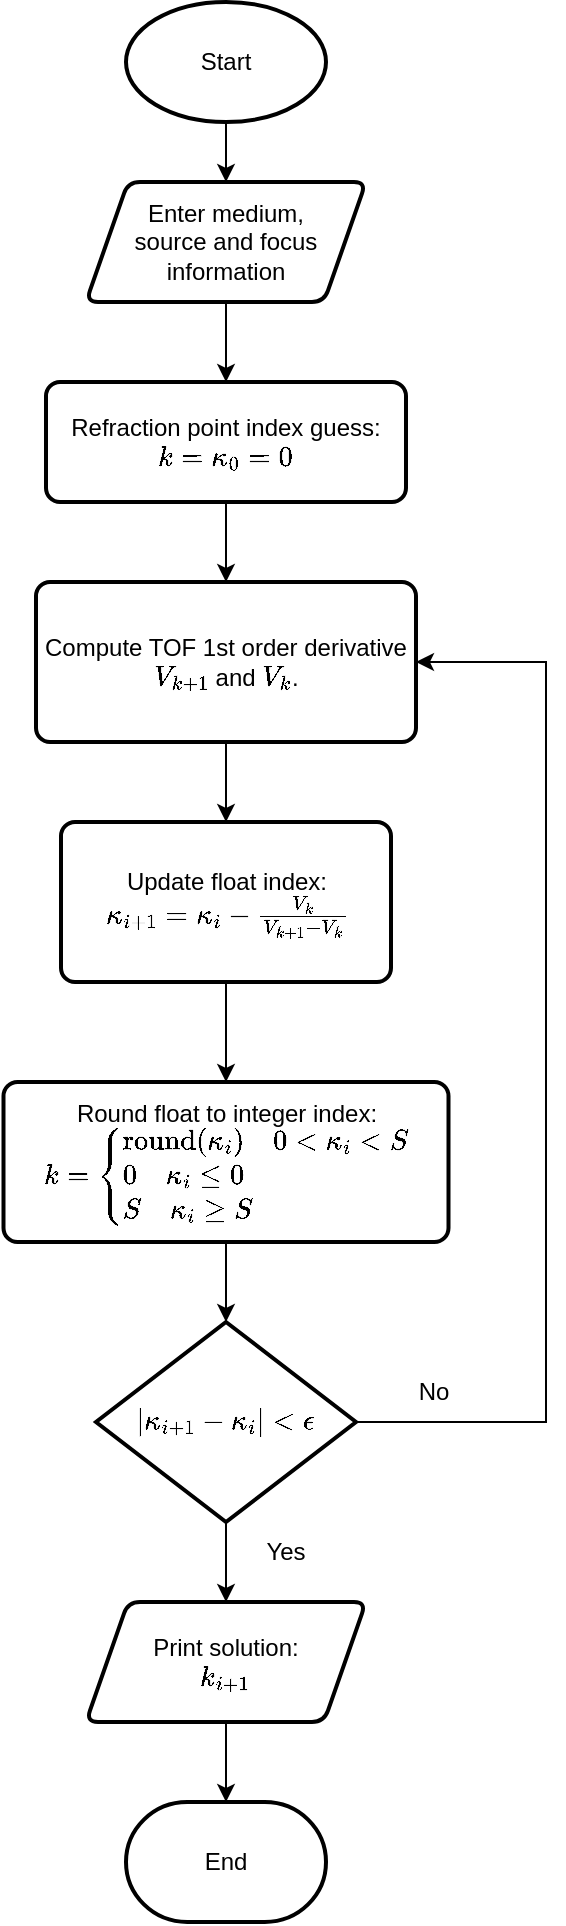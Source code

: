 <mxfile version="26.0.13">
  <diagram id="C5RBs43oDa-KdzZeNtuy" name="Page-1">
    <mxGraphModel dx="1954" dy="1129" grid="1" gridSize="10" guides="1" tooltips="1" connect="1" arrows="1" fold="1" page="1" pageScale="1" pageWidth="827" pageHeight="1169" math="1" shadow="0">
      <root>
        <mxCell id="WIyWlLk6GJQsqaUBKTNV-0" />
        <mxCell id="WIyWlLk6GJQsqaUBKTNV-1" parent="WIyWlLk6GJQsqaUBKTNV-0" />
        <mxCell id="YqxZcYL8w1RzL6dzMpQD-23" style="edgeStyle=orthogonalEdgeStyle;rounded=0;orthogonalLoop=1;jettySize=auto;html=1;exitX=0.5;exitY=1;exitDx=0;exitDy=0;exitPerimeter=0;entryX=0.5;entryY=0;entryDx=0;entryDy=0;" edge="1" parent="WIyWlLk6GJQsqaUBKTNV-1" source="YqxZcYL8w1RzL6dzMpQD-0" target="YqxZcYL8w1RzL6dzMpQD-18">
          <mxGeometry relative="1" as="geometry" />
        </mxCell>
        <mxCell id="YqxZcYL8w1RzL6dzMpQD-25" style="edgeStyle=orthogonalEdgeStyle;rounded=0;orthogonalLoop=1;jettySize=auto;html=1;exitX=1;exitY=0.5;exitDx=0;exitDy=0;exitPerimeter=0;entryX=1;entryY=0.5;entryDx=0;entryDy=0;" edge="1" parent="WIyWlLk6GJQsqaUBKTNV-1" source="YqxZcYL8w1RzL6dzMpQD-0" target="YqxZcYL8w1RzL6dzMpQD-14">
          <mxGeometry relative="1" as="geometry">
            <Array as="points">
              <mxPoint x="500" y="730" />
              <mxPoint x="500" y="350" />
            </Array>
          </mxGeometry>
        </mxCell>
        <mxCell id="YqxZcYL8w1RzL6dzMpQD-0" value="$$|\kappa_{i+1} - \kappa_i|&amp;lt; \epsilon$$ " style="strokeWidth=2;html=1;shape=mxgraph.flowchart.decision;whiteSpace=wrap;" vertex="1" parent="WIyWlLk6GJQsqaUBKTNV-1">
          <mxGeometry x="275" y="680" width="130" height="100" as="geometry" />
        </mxCell>
        <mxCell id="YqxZcYL8w1RzL6dzMpQD-13" style="edgeStyle=orthogonalEdgeStyle;rounded=0;orthogonalLoop=1;jettySize=auto;html=1;exitX=0.5;exitY=1;exitDx=0;exitDy=0;entryX=0.5;entryY=0;entryDx=0;entryDy=0;" edge="1" parent="WIyWlLk6GJQsqaUBKTNV-1" source="YqxZcYL8w1RzL6dzMpQD-5" target="YqxZcYL8w1RzL6dzMpQD-11">
          <mxGeometry relative="1" as="geometry" />
        </mxCell>
        <mxCell id="YqxZcYL8w1RzL6dzMpQD-5" value="&lt;div&gt;Enter medium,&lt;/div&gt;&lt;div&gt;source and focus information&lt;/div&gt;" style="shape=parallelogram;html=1;strokeWidth=2;perimeter=parallelogramPerimeter;whiteSpace=wrap;rounded=1;arcSize=12;size=0.15;" vertex="1" parent="WIyWlLk6GJQsqaUBKTNV-1">
          <mxGeometry x="270" y="110" width="140" height="60" as="geometry" />
        </mxCell>
        <mxCell id="YqxZcYL8w1RzL6dzMpQD-9" style="edgeStyle=orthogonalEdgeStyle;rounded=0;orthogonalLoop=1;jettySize=auto;html=1;exitX=0.5;exitY=1;exitDx=0;exitDy=0;exitPerimeter=0;entryX=0.5;entryY=0;entryDx=0;entryDy=0;" edge="1" parent="WIyWlLk6GJQsqaUBKTNV-1" source="YqxZcYL8w1RzL6dzMpQD-6" target="YqxZcYL8w1RzL6dzMpQD-5">
          <mxGeometry relative="1" as="geometry" />
        </mxCell>
        <mxCell id="YqxZcYL8w1RzL6dzMpQD-6" value="Start" style="strokeWidth=2;html=1;shape=mxgraph.flowchart.start_1;whiteSpace=wrap;" vertex="1" parent="WIyWlLk6GJQsqaUBKTNV-1">
          <mxGeometry x="290" y="20" width="100" height="60" as="geometry" />
        </mxCell>
        <mxCell id="YqxZcYL8w1RzL6dzMpQD-20" style="edgeStyle=orthogonalEdgeStyle;rounded=0;orthogonalLoop=1;jettySize=auto;html=1;exitX=0.5;exitY=1;exitDx=0;exitDy=0;entryX=0.5;entryY=0;entryDx=0;entryDy=0;" edge="1" parent="WIyWlLk6GJQsqaUBKTNV-1" source="YqxZcYL8w1RzL6dzMpQD-11" target="YqxZcYL8w1RzL6dzMpQD-14">
          <mxGeometry relative="1" as="geometry" />
        </mxCell>
        <mxCell id="YqxZcYL8w1RzL6dzMpQD-11" value="&lt;div&gt;Refraction point index guess:&lt;/div&gt;&lt;div&gt;\(k=\kappa_0 = 0\)&lt;/div&gt;" style="rounded=1;whiteSpace=wrap;html=1;absoluteArcSize=1;arcSize=14;strokeWidth=2;" vertex="1" parent="WIyWlLk6GJQsqaUBKTNV-1">
          <mxGeometry x="250" y="210" width="180" height="60" as="geometry" />
        </mxCell>
        <mxCell id="YqxZcYL8w1RzL6dzMpQD-19" style="edgeStyle=orthogonalEdgeStyle;rounded=0;orthogonalLoop=1;jettySize=auto;html=1;exitX=0.5;exitY=1;exitDx=0;exitDy=0;" edge="1" parent="WIyWlLk6GJQsqaUBKTNV-1" source="YqxZcYL8w1RzL6dzMpQD-14" target="YqxZcYL8w1RzL6dzMpQD-15">
          <mxGeometry relative="1" as="geometry" />
        </mxCell>
        <mxCell id="YqxZcYL8w1RzL6dzMpQD-14" value="&lt;div&gt;Compute TOF 1st order derivative \(V_{k+1} \) and \(V_{k}\).&lt;/div&gt;" style="rounded=1;whiteSpace=wrap;html=1;absoluteArcSize=1;arcSize=14;strokeWidth=2;" vertex="1" parent="WIyWlLk6GJQsqaUBKTNV-1">
          <mxGeometry x="245" y="310" width="190" height="80" as="geometry" />
        </mxCell>
        <mxCell id="YqxZcYL8w1RzL6dzMpQD-21" style="edgeStyle=orthogonalEdgeStyle;rounded=0;orthogonalLoop=1;jettySize=auto;html=1;exitX=0.5;exitY=1;exitDx=0;exitDy=0;entryX=0.5;entryY=0;entryDx=0;entryDy=0;" edge="1" parent="WIyWlLk6GJQsqaUBKTNV-1" source="YqxZcYL8w1RzL6dzMpQD-15" target="YqxZcYL8w1RzL6dzMpQD-16">
          <mxGeometry relative="1" as="geometry" />
        </mxCell>
        <mxCell id="YqxZcYL8w1RzL6dzMpQD-15" value="&lt;div&gt;Update float index:&lt;/div&gt;&lt;div&gt;\(\kappa_{i+1} = \kappa_{i} - \frac{V_{k}}{V_{k+1}-V_k}\)&lt;/div&gt;" style="rounded=1;whiteSpace=wrap;html=1;absoluteArcSize=1;arcSize=14;strokeWidth=2;" vertex="1" parent="WIyWlLk6GJQsqaUBKTNV-1">
          <mxGeometry x="257.5" y="430" width="165" height="80" as="geometry" />
        </mxCell>
        <mxCell id="YqxZcYL8w1RzL6dzMpQD-16" value="&lt;div&gt;Round float to integer index:&lt;/div&gt;&lt;div&gt;\(k = \begin{cases} \text{round}(\kappa_i) \quad 0 &amp;lt; \kappa_i &amp;lt; S \\ 0 \quad \kappa_i \leq 0 \\ S \quad \kappa_i \geq S \end{cases}\)&lt;/div&gt;" style="rounded=1;whiteSpace=wrap;html=1;absoluteArcSize=1;arcSize=14;strokeWidth=2;" vertex="1" parent="WIyWlLk6GJQsqaUBKTNV-1">
          <mxGeometry x="228.75" y="560" width="222.5" height="80" as="geometry" />
        </mxCell>
        <mxCell id="YqxZcYL8w1RzL6dzMpQD-17" value="&lt;div&gt;End&lt;/div&gt;" style="strokeWidth=2;html=1;shape=mxgraph.flowchart.terminator;whiteSpace=wrap;" vertex="1" parent="WIyWlLk6GJQsqaUBKTNV-1">
          <mxGeometry x="290" y="920" width="100" height="60" as="geometry" />
        </mxCell>
        <mxCell id="YqxZcYL8w1RzL6dzMpQD-18" value="&lt;div&gt;Print solution:&lt;/div&gt;&lt;div&gt;\(k_{i+1}\)&lt;/div&gt;" style="shape=parallelogram;html=1;strokeWidth=2;perimeter=parallelogramPerimeter;whiteSpace=wrap;rounded=1;arcSize=12;size=0.15;" vertex="1" parent="WIyWlLk6GJQsqaUBKTNV-1">
          <mxGeometry x="270" y="820" width="140" height="60" as="geometry" />
        </mxCell>
        <mxCell id="YqxZcYL8w1RzL6dzMpQD-22" style="edgeStyle=orthogonalEdgeStyle;rounded=0;orthogonalLoop=1;jettySize=auto;html=1;exitX=0.5;exitY=1;exitDx=0;exitDy=0;entryX=0.5;entryY=0;entryDx=0;entryDy=0;entryPerimeter=0;" edge="1" parent="WIyWlLk6GJQsqaUBKTNV-1" source="YqxZcYL8w1RzL6dzMpQD-16" target="YqxZcYL8w1RzL6dzMpQD-0">
          <mxGeometry relative="1" as="geometry" />
        </mxCell>
        <mxCell id="YqxZcYL8w1RzL6dzMpQD-24" style="edgeStyle=orthogonalEdgeStyle;rounded=0;orthogonalLoop=1;jettySize=auto;html=1;exitX=0.5;exitY=1;exitDx=0;exitDy=0;entryX=0.5;entryY=0;entryDx=0;entryDy=0;entryPerimeter=0;" edge="1" parent="WIyWlLk6GJQsqaUBKTNV-1" source="YqxZcYL8w1RzL6dzMpQD-18" target="YqxZcYL8w1RzL6dzMpQD-17">
          <mxGeometry relative="1" as="geometry" />
        </mxCell>
        <mxCell id="YqxZcYL8w1RzL6dzMpQD-26" value="No" style="text;html=1;align=center;verticalAlign=middle;whiteSpace=wrap;rounded=0;" vertex="1" parent="WIyWlLk6GJQsqaUBKTNV-1">
          <mxGeometry x="414" y="700" width="60" height="30" as="geometry" />
        </mxCell>
        <mxCell id="YqxZcYL8w1RzL6dzMpQD-27" value="Yes" style="text;html=1;align=center;verticalAlign=middle;whiteSpace=wrap;rounded=0;" vertex="1" parent="WIyWlLk6GJQsqaUBKTNV-1">
          <mxGeometry x="340" y="780" width="60" height="30" as="geometry" />
        </mxCell>
      </root>
    </mxGraphModel>
  </diagram>
</mxfile>

